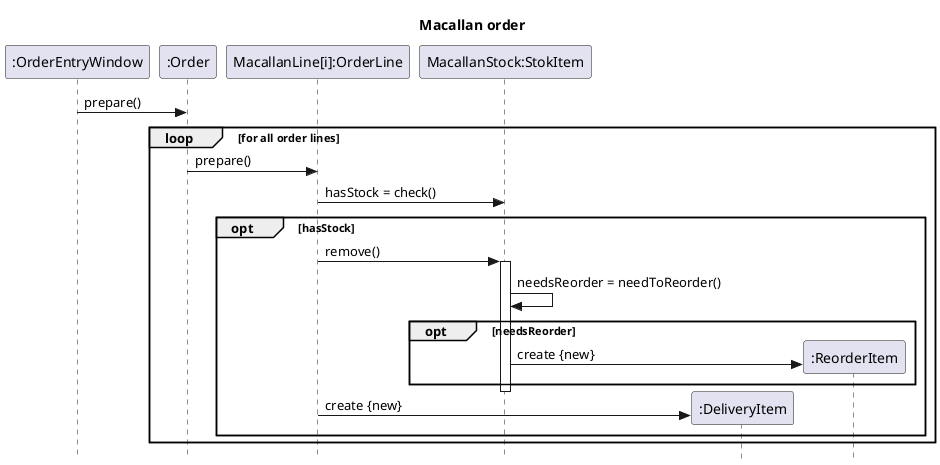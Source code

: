 @startuml
skinparam Style strictuml

title Macallan order
participant ":OrderEntryWindow" as oew
participant ":Order" as o
participant "MacallanLine[i]:OrderLine" as ol
participant "MacallanStock:StokItem" as si 
participant ":DeliveryItem" as di 
participant ":ReorderItem" as ri 

oew -> o : prepare()

loop for all order lines
o -> ol: prepare()
ol->si: hasStock = check()

opt hasStock
ol->si: remove()
activate si 
si->si: needsReorder = needToReorder()

opt needsReorder
si->ri**: create {new}
end 
deactivate si 

ol->di**: create {new}
end



end 



@enduml